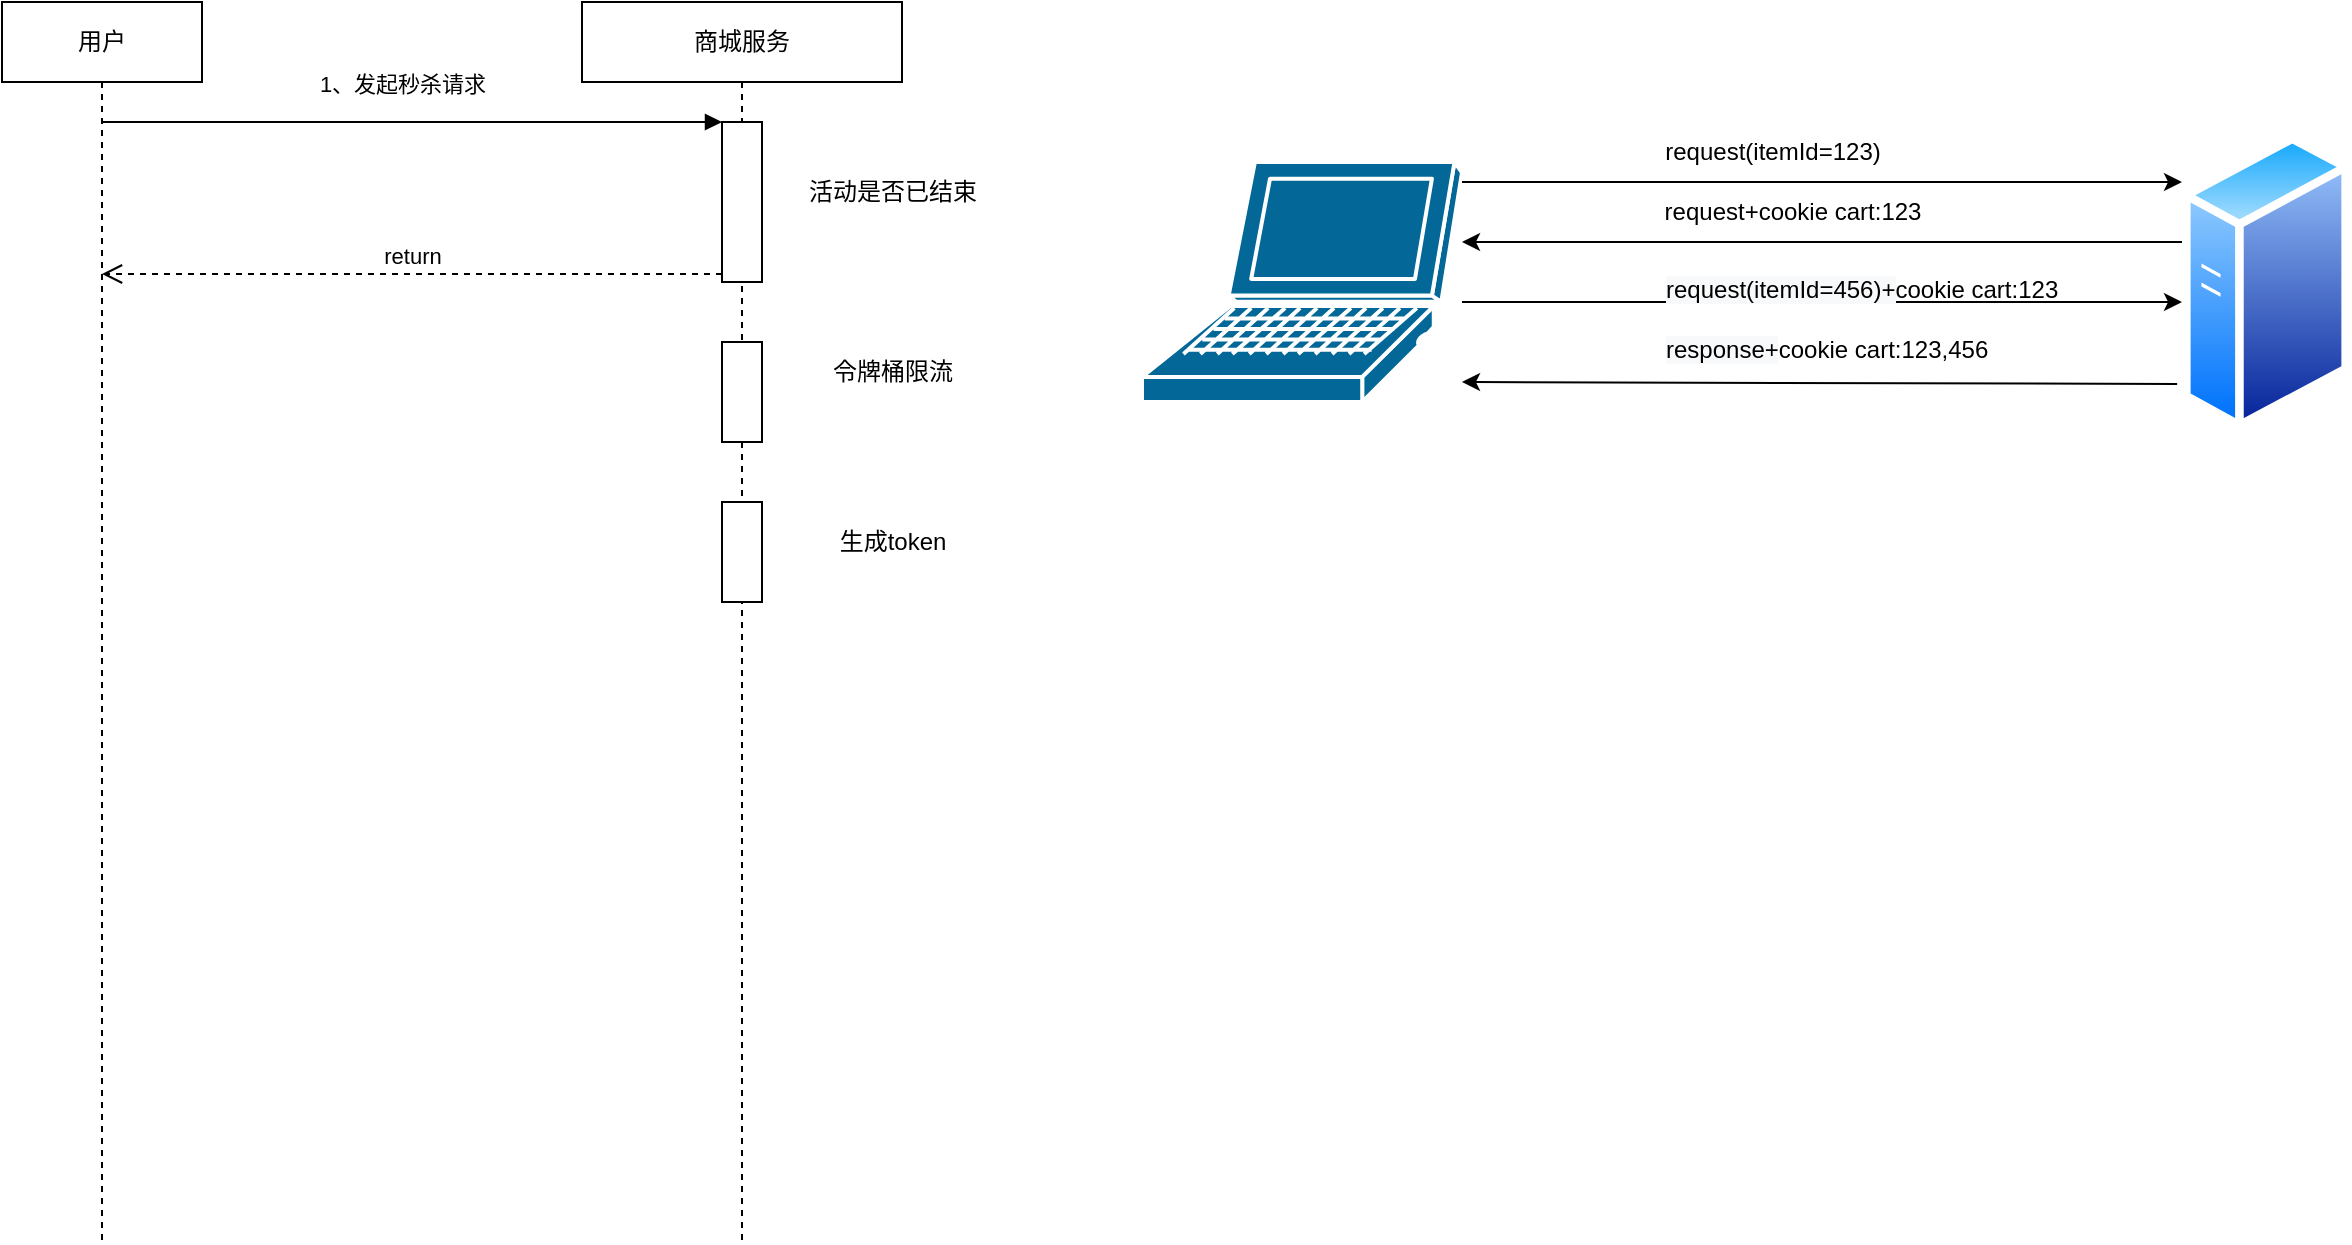 <mxfile version="20.6.2" type="github">
  <diagram id="4Y32ba66QtfCY48dSmAX" name="第 1 页">
    <mxGraphModel dx="992" dy="579" grid="1" gridSize="10" guides="1" tooltips="1" connect="1" arrows="1" fold="1" page="1" pageScale="1" pageWidth="3300" pageHeight="4681" math="0" shadow="0">
      <root>
        <mxCell id="0" />
        <mxCell id="1" parent="0" />
        <mxCell id="ReLC726yvotE5dXZ1UYB-1" value="用户" style="shape=umlLifeline;perimeter=lifelinePerimeter;whiteSpace=wrap;html=1;container=1;collapsible=0;recursiveResize=0;outlineConnect=0;" parent="1" vertex="1">
          <mxGeometry x="210" y="60" width="100" height="620" as="geometry" />
        </mxCell>
        <mxCell id="ReLC726yvotE5dXZ1UYB-2" value="商城服务" style="shape=umlLifeline;perimeter=lifelinePerimeter;whiteSpace=wrap;html=1;container=1;collapsible=0;recursiveResize=0;outlineConnect=0;" parent="1" vertex="1">
          <mxGeometry x="500" y="60" width="160" height="620" as="geometry" />
        </mxCell>
        <mxCell id="ReLC726yvotE5dXZ1UYB-3" value="" style="html=1;points=[];perimeter=orthogonalPerimeter;" parent="ReLC726yvotE5dXZ1UYB-2" vertex="1">
          <mxGeometry x="70" y="60" width="20" height="80" as="geometry" />
        </mxCell>
        <mxCell id="NoOIE4BbJ2oG4agebCFr-23" value="" style="rounded=0;whiteSpace=wrap;html=1;" vertex="1" parent="ReLC726yvotE5dXZ1UYB-2">
          <mxGeometry x="70" y="170" width="20" height="50" as="geometry" />
        </mxCell>
        <mxCell id="NoOIE4BbJ2oG4agebCFr-25" value="" style="rounded=0;whiteSpace=wrap;html=1;" vertex="1" parent="ReLC726yvotE5dXZ1UYB-2">
          <mxGeometry x="70" y="250" width="20" height="50" as="geometry" />
        </mxCell>
        <mxCell id="ReLC726yvotE5dXZ1UYB-4" value="1、发起秒杀请求" style="html=1;verticalAlign=bottom;endArrow=block;entryX=0;entryY=0;rounded=0;" parent="1" source="ReLC726yvotE5dXZ1UYB-1" target="ReLC726yvotE5dXZ1UYB-3" edge="1">
          <mxGeometry x="-0.033" y="10" relative="1" as="geometry">
            <mxPoint x="490" y="120" as="sourcePoint" />
            <Array as="points">
              <mxPoint x="410" y="120" />
            </Array>
            <mxPoint as="offset" />
          </mxGeometry>
        </mxCell>
        <mxCell id="ReLC726yvotE5dXZ1UYB-5" value="return" style="html=1;verticalAlign=bottom;endArrow=open;dashed=1;endSize=8;exitX=0;exitY=0.95;rounded=0;" parent="1" source="ReLC726yvotE5dXZ1UYB-3" target="ReLC726yvotE5dXZ1UYB-1" edge="1">
          <mxGeometry relative="1" as="geometry">
            <mxPoint x="490" y="196" as="targetPoint" />
          </mxGeometry>
        </mxCell>
        <mxCell id="ReLC726yvotE5dXZ1UYB-6" value="" style="shape=mxgraph.cisco.computers_and_peripherals.laptop;sketch=0;html=1;pointerEvents=1;dashed=0;fillColor=#036897;strokeColor=#ffffff;strokeWidth=2;verticalLabelPosition=bottom;verticalAlign=top;align=center;outlineConnect=0;" parent="1" vertex="1">
          <mxGeometry x="780" y="140" width="160" height="120" as="geometry" />
        </mxCell>
        <mxCell id="ReLC726yvotE5dXZ1UYB-7" value="" style="aspect=fixed;perimeter=ellipsePerimeter;html=1;align=center;shadow=0;dashed=0;spacingTop=3;image;image=img/lib/active_directory/generic_server.svg;" parent="1" vertex="1">
          <mxGeometry x="1300" y="125" width="84" height="150" as="geometry" />
        </mxCell>
        <mxCell id="NoOIE4BbJ2oG4agebCFr-5" value="" style="endArrow=classic;html=1;rounded=0;" edge="1" parent="1">
          <mxGeometry relative="1" as="geometry">
            <mxPoint x="940" y="150" as="sourcePoint" />
            <mxPoint x="1300" y="150" as="targetPoint" />
          </mxGeometry>
        </mxCell>
        <mxCell id="NoOIE4BbJ2oG4agebCFr-10" value="" style="endArrow=classic;html=1;rounded=0;" edge="1" parent="1">
          <mxGeometry relative="1" as="geometry">
            <mxPoint x="1300" y="180" as="sourcePoint" />
            <mxPoint x="940" y="180" as="targetPoint" />
          </mxGeometry>
        </mxCell>
        <mxCell id="NoOIE4BbJ2oG4agebCFr-12" value="" style="endArrow=classic;html=1;rounded=0;" edge="1" parent="1">
          <mxGeometry relative="1" as="geometry">
            <mxPoint x="940" y="210" as="sourcePoint" />
            <mxPoint x="1300" y="210" as="targetPoint" />
          </mxGeometry>
        </mxCell>
        <mxCell id="NoOIE4BbJ2oG4agebCFr-14" value="" style="endArrow=classic;html=1;rounded=0;exitX=-0.029;exitY=0.84;exitDx=0;exitDy=0;exitPerimeter=0;" edge="1" parent="1" source="ReLC726yvotE5dXZ1UYB-7">
          <mxGeometry relative="1" as="geometry">
            <mxPoint x="1290" y="250" as="sourcePoint" />
            <mxPoint x="940" y="250" as="targetPoint" />
          </mxGeometry>
        </mxCell>
        <mxCell id="NoOIE4BbJ2oG4agebCFr-16" value="request(itemId=123)" style="text;html=1;align=center;verticalAlign=middle;resizable=0;points=[];autosize=1;strokeColor=none;fillColor=none;" vertex="1" parent="1">
          <mxGeometry x="1030" y="120" width="130" height="30" as="geometry" />
        </mxCell>
        <mxCell id="NoOIE4BbJ2oG4agebCFr-17" value="request+cookie cart:123" style="text;html=1;align=center;verticalAlign=middle;resizable=0;points=[];autosize=1;strokeColor=none;fillColor=none;" vertex="1" parent="1">
          <mxGeometry x="1030" y="150" width="150" height="30" as="geometry" />
        </mxCell>
        <mxCell id="NoOIE4BbJ2oG4agebCFr-18" value="&lt;span style=&quot;color: rgb(0, 0, 0); font-family: Helvetica; font-size: 12px; font-style: normal; font-variant-ligatures: normal; font-variant-caps: normal; font-weight: 400; letter-spacing: normal; orphans: 2; text-align: center; text-indent: 0px; text-transform: none; widows: 2; word-spacing: 0px; -webkit-text-stroke-width: 0px; background-color: rgb(248, 249, 250); text-decoration-thickness: initial; text-decoration-style: initial; text-decoration-color: initial; float: none; display: inline !important;&quot;&gt;request(itemId=456)+&lt;/span&gt;&lt;span style=&quot;text-align: center;&quot;&gt;cookie cart:123&lt;/span&gt;" style="text;whiteSpace=wrap;html=1;" vertex="1" parent="1">
          <mxGeometry x="1040" y="190" width="230" height="40" as="geometry" />
        </mxCell>
        <mxCell id="NoOIE4BbJ2oG4agebCFr-21" value="&lt;span style=&quot;color: rgb(0, 0, 0); font-family: Helvetica; font-size: 12px; font-style: normal; font-variant-ligatures: normal; font-variant-caps: normal; font-weight: 400; letter-spacing: normal; orphans: 2; text-align: center; text-indent: 0px; text-transform: none; widows: 2; word-spacing: 0px; -webkit-text-stroke-width: 0px; background-color: rgb(248, 249, 250); text-decoration-thickness: initial; text-decoration-style: initial; text-decoration-color: initial; float: none; display: inline !important;&quot;&gt;response+&lt;/span&gt;&lt;span style=&quot;text-align: center;&quot;&gt;cookie cart:123,456&lt;/span&gt;" style="text;whiteSpace=wrap;html=1;" vertex="1" parent="1">
          <mxGeometry x="1040" y="220" width="230" height="40" as="geometry" />
        </mxCell>
        <mxCell id="NoOIE4BbJ2oG4agebCFr-22" value="活动是否已结束" style="text;html=1;align=center;verticalAlign=middle;resizable=0;points=[];autosize=1;strokeColor=none;fillColor=none;" vertex="1" parent="1">
          <mxGeometry x="600" y="140" width="110" height="30" as="geometry" />
        </mxCell>
        <mxCell id="NoOIE4BbJ2oG4agebCFr-24" value="令牌桶限流" style="text;html=1;align=center;verticalAlign=middle;resizable=0;points=[];autosize=1;strokeColor=none;fillColor=none;" vertex="1" parent="1">
          <mxGeometry x="615" y="230" width="80" height="30" as="geometry" />
        </mxCell>
        <mxCell id="NoOIE4BbJ2oG4agebCFr-26" value="生成token" style="text;html=1;align=center;verticalAlign=middle;resizable=0;points=[];autosize=1;strokeColor=none;fillColor=none;" vertex="1" parent="1">
          <mxGeometry x="615" y="315" width="80" height="30" as="geometry" />
        </mxCell>
      </root>
    </mxGraphModel>
  </diagram>
</mxfile>
